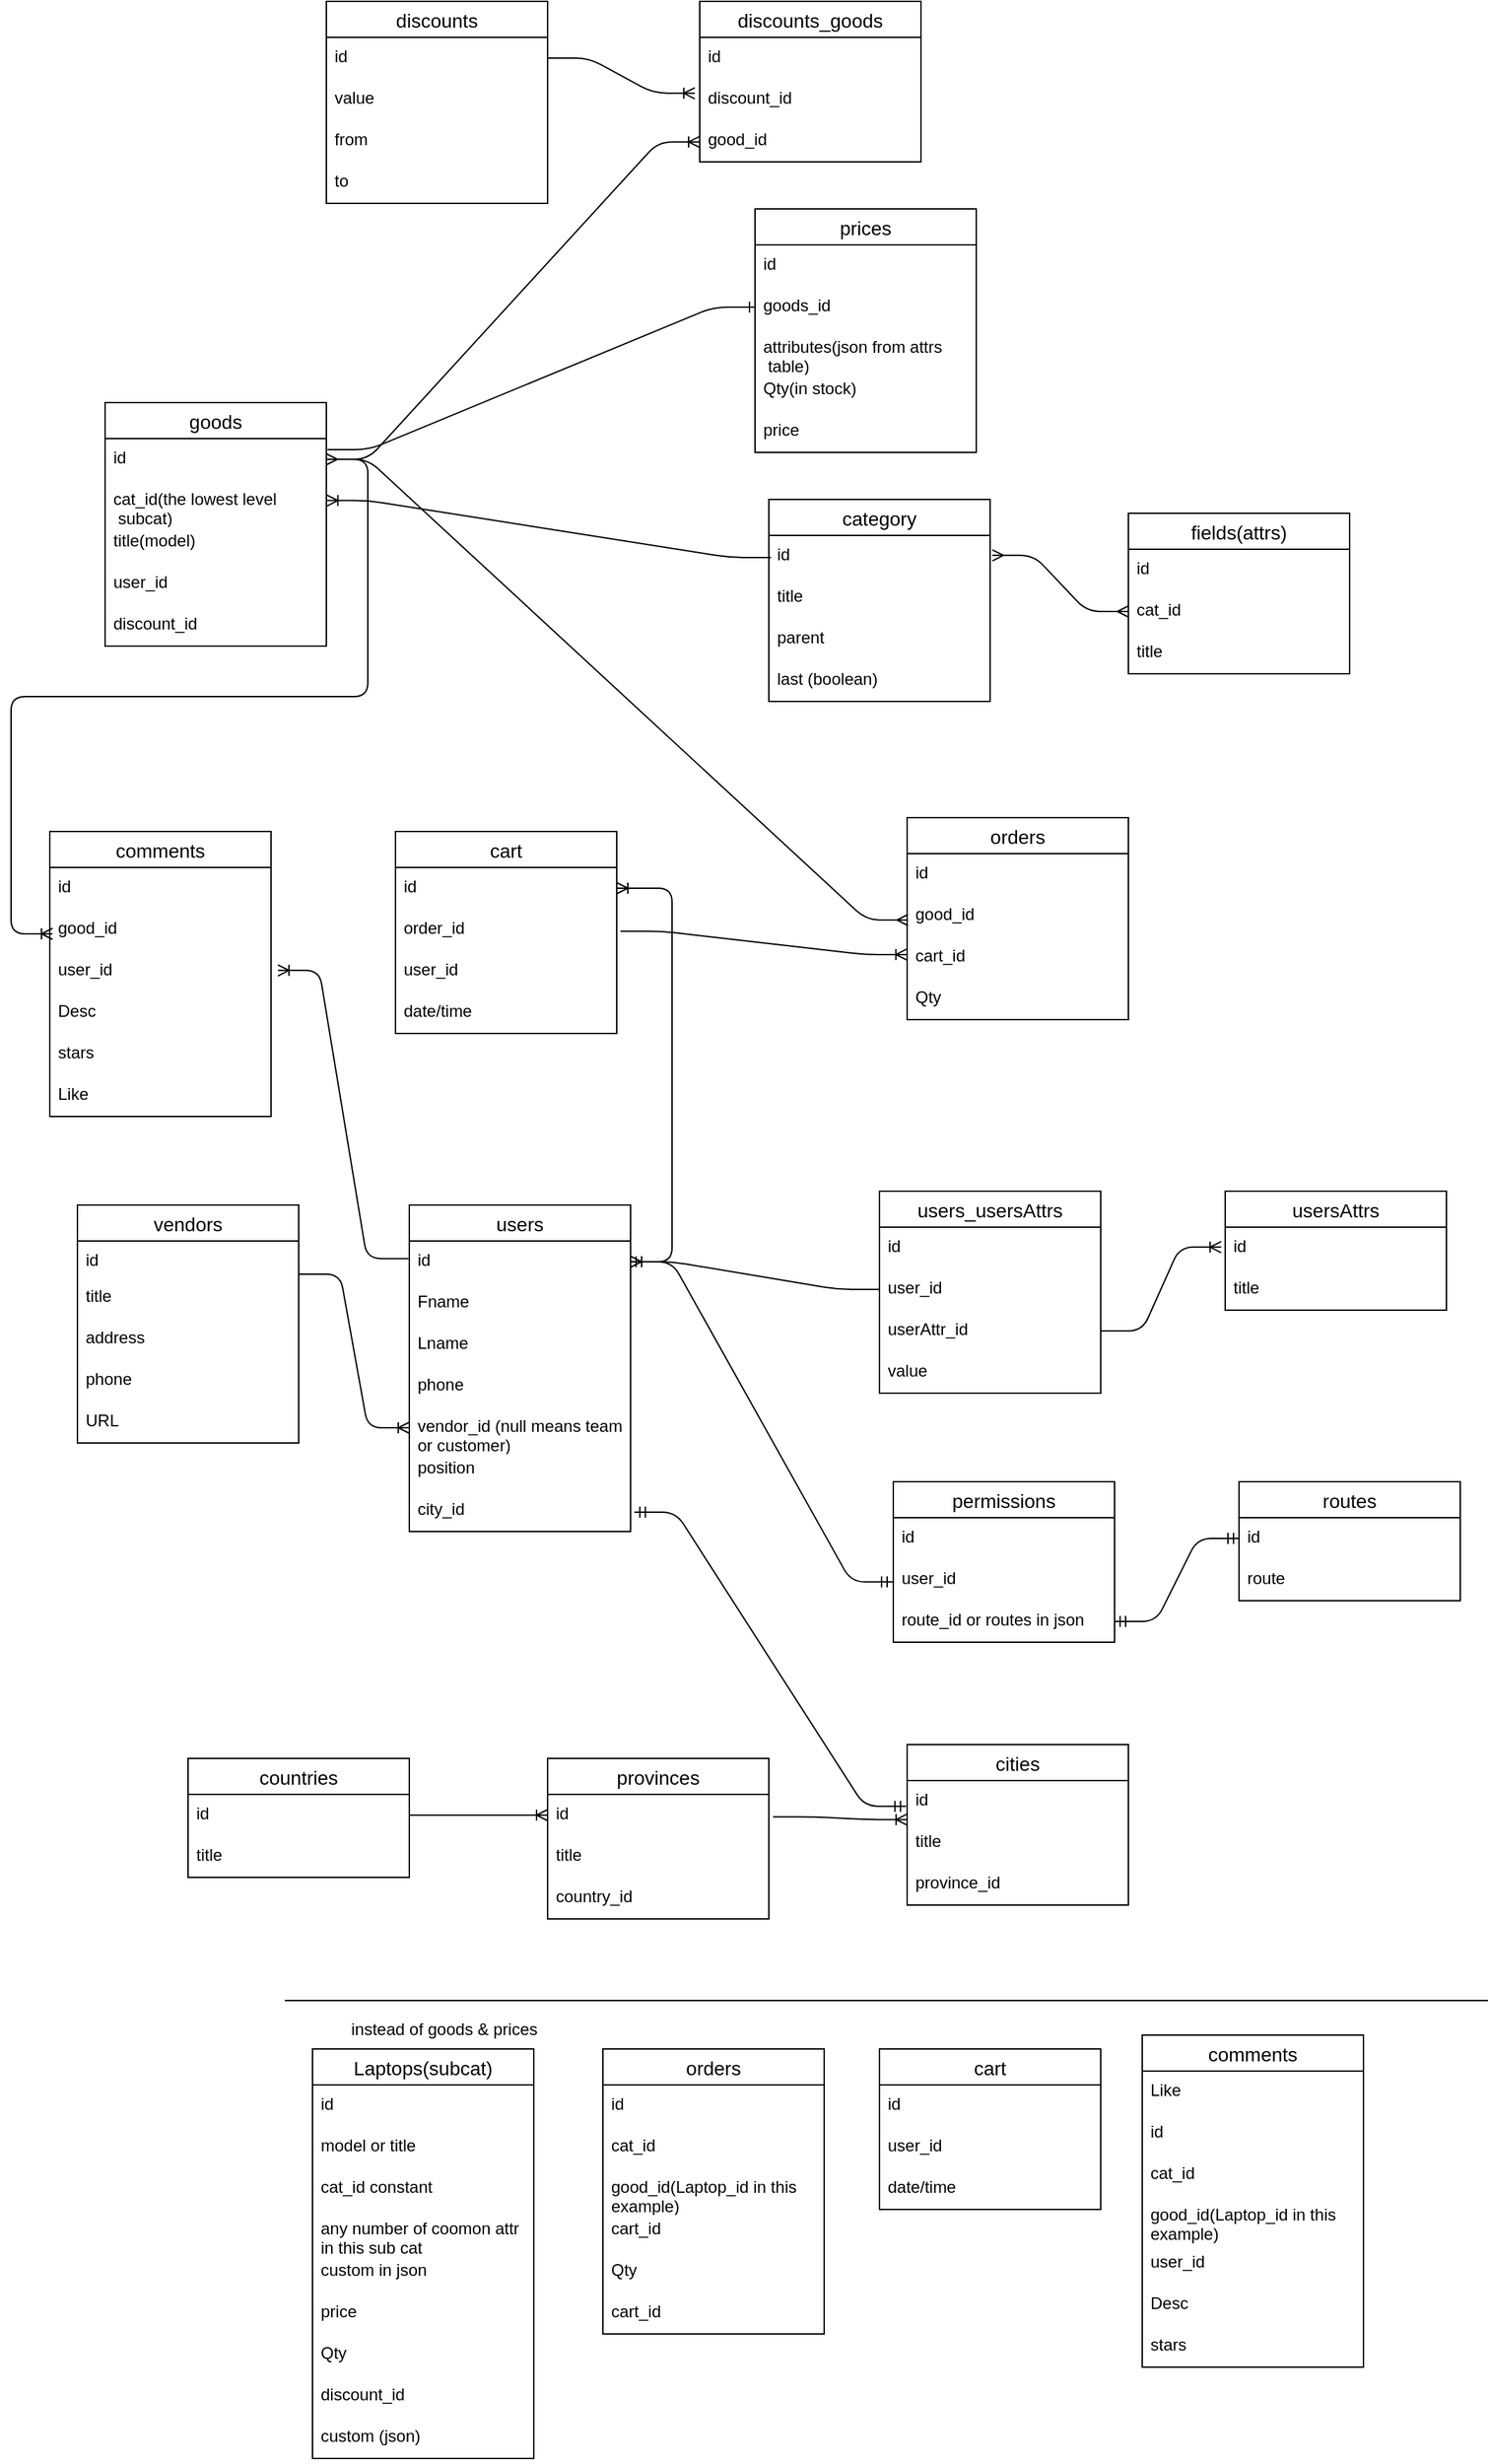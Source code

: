 <mxfile version="14.5.1" type="device"><diagram id="aULNUiI5p0QPnRPRrO_6" name="Page-1"><mxGraphModel dx="2126" dy="1707" grid="1" gridSize="10" guides="0" tooltips="1" connect="0" arrows="0" fold="1" page="1" pageScale="1" pageWidth="850" pageHeight="1100" background="none" math="0" shadow="0"><root><mxCell id="0"/><mxCell id="1" parent="0"/><mxCell id="6eRxoxdgvA5mTbqrEum0-2" value="goods" style="swimlane;fontStyle=0;childLayout=stackLayout;horizontal=1;startSize=26;horizontalStack=0;resizeParent=1;resizeParentMax=0;resizeLast=0;collapsible=1;marginBottom=0;align=center;fontSize=14;" parent="1" vertex="1"><mxGeometry x="-100" y="-20" width="160" height="176" as="geometry"/></mxCell><mxCell id="6eRxoxdgvA5mTbqrEum0-3" value="id" style="text;strokeColor=none;fillColor=none;spacingLeft=4;spacingRight=4;overflow=hidden;rotatable=0;points=[[0,0.5],[1,0.5]];portConstraint=eastwest;fontSize=12;" parent="6eRxoxdgvA5mTbqrEum0-2" vertex="1"><mxGeometry y="26" width="160" height="30" as="geometry"/></mxCell><mxCell id="6eRxoxdgvA5mTbqrEum0-5" value="cat_id(the lowest level&#10; subcat)" style="text;strokeColor=none;fillColor=none;spacingLeft=4;spacingRight=4;overflow=hidden;rotatable=0;points=[[0,0.5],[1,0.5]];portConstraint=eastwest;fontSize=12;" parent="6eRxoxdgvA5mTbqrEum0-2" vertex="1"><mxGeometry y="56" width="160" height="30" as="geometry"/></mxCell><mxCell id="6eRxoxdgvA5mTbqrEum0-6" value="title(model)" style="text;strokeColor=none;fillColor=none;spacingLeft=4;spacingRight=4;overflow=hidden;rotatable=0;points=[[0,0.5],[1,0.5]];portConstraint=eastwest;fontSize=12;" parent="6eRxoxdgvA5mTbqrEum0-2" vertex="1"><mxGeometry y="86" width="160" height="30" as="geometry"/></mxCell><mxCell id="6eRxoxdgvA5mTbqrEum0-7" value="user_id" style="text;strokeColor=none;fillColor=none;spacingLeft=4;spacingRight=4;overflow=hidden;rotatable=0;points=[[0,0.5],[1,0.5]];portConstraint=eastwest;fontSize=12;" parent="6eRxoxdgvA5mTbqrEum0-2" vertex="1"><mxGeometry y="116" width="160" height="30" as="geometry"/></mxCell><mxCell id="6eRxoxdgvA5mTbqrEum0-8" value="discount_id" style="text;strokeColor=none;fillColor=none;spacingLeft=4;spacingRight=4;overflow=hidden;rotatable=0;points=[[0,0.5],[1,0.5]];portConstraint=eastwest;fontSize=12;" parent="6eRxoxdgvA5mTbqrEum0-2" vertex="1"><mxGeometry y="146" width="160" height="30" as="geometry"/></mxCell><mxCell id="6eRxoxdgvA5mTbqrEum0-9" value="category" style="swimlane;fontStyle=0;childLayout=stackLayout;horizontal=1;startSize=26;horizontalStack=0;resizeParent=1;resizeParentMax=0;resizeLast=0;collapsible=1;marginBottom=0;align=center;fontSize=14;" parent="1" vertex="1"><mxGeometry x="380" y="50" width="160" height="146" as="geometry"/></mxCell><mxCell id="6eRxoxdgvA5mTbqrEum0-10" value="id" style="text;strokeColor=none;fillColor=none;spacingLeft=4;spacingRight=4;overflow=hidden;rotatable=0;points=[[0,0.5],[1,0.5]];portConstraint=eastwest;fontSize=12;" parent="6eRxoxdgvA5mTbqrEum0-9" vertex="1"><mxGeometry y="26" width="160" height="30" as="geometry"/></mxCell><mxCell id="6eRxoxdgvA5mTbqrEum0-11" value="title" style="text;strokeColor=none;fillColor=none;spacingLeft=4;spacingRight=4;overflow=hidden;rotatable=0;points=[[0,0.5],[1,0.5]];portConstraint=eastwest;fontSize=12;" parent="6eRxoxdgvA5mTbqrEum0-9" vertex="1"><mxGeometry y="56" width="160" height="30" as="geometry"/></mxCell><mxCell id="6eRxoxdgvA5mTbqrEum0-12" value="parent" style="text;strokeColor=none;fillColor=none;spacingLeft=4;spacingRight=4;overflow=hidden;rotatable=0;points=[[0,0.5],[1,0.5]];portConstraint=eastwest;fontSize=12;" parent="6eRxoxdgvA5mTbqrEum0-9" vertex="1"><mxGeometry y="86" width="160" height="30" as="geometry"/></mxCell><mxCell id="fCmehgKIkieWL0yczVZ--1" value="last (boolean)" style="text;strokeColor=none;fillColor=none;spacingLeft=4;spacingRight=4;overflow=hidden;rotatable=0;points=[[0,0.5],[1,0.5]];portConstraint=eastwest;fontSize=12;" vertex="1" parent="6eRxoxdgvA5mTbqrEum0-9"><mxGeometry y="116" width="160" height="30" as="geometry"/></mxCell><mxCell id="6eRxoxdgvA5mTbqrEum0-13" value="fields(attrs)" style="swimlane;fontStyle=0;childLayout=stackLayout;horizontal=1;startSize=26;horizontalStack=0;resizeParent=1;resizeParentMax=0;resizeLast=0;collapsible=1;marginBottom=0;align=center;fontSize=14;" parent="1" vertex="1"><mxGeometry x="640" y="60" width="160" height="116" as="geometry"/></mxCell><mxCell id="6eRxoxdgvA5mTbqrEum0-14" value="id" style="text;strokeColor=none;fillColor=none;spacingLeft=4;spacingRight=4;overflow=hidden;rotatable=0;points=[[0,0.5],[1,0.5]];portConstraint=eastwest;fontSize=12;" parent="6eRxoxdgvA5mTbqrEum0-13" vertex="1"><mxGeometry y="26" width="160" height="30" as="geometry"/></mxCell><mxCell id="6eRxoxdgvA5mTbqrEum0-15" value="cat_id" style="text;strokeColor=none;fillColor=none;spacingLeft=4;spacingRight=4;overflow=hidden;rotatable=0;points=[[0,0.5],[1,0.5]];portConstraint=eastwest;fontSize=12;" parent="6eRxoxdgvA5mTbqrEum0-13" vertex="1"><mxGeometry y="56" width="160" height="30" as="geometry"/></mxCell><mxCell id="6eRxoxdgvA5mTbqrEum0-16" value="title" style="text;strokeColor=none;fillColor=none;spacingLeft=4;spacingRight=4;overflow=hidden;rotatable=0;points=[[0,0.5],[1,0.5]];portConstraint=eastwest;fontSize=12;" parent="6eRxoxdgvA5mTbqrEum0-13" vertex="1"><mxGeometry y="86" width="160" height="30" as="geometry"/></mxCell><mxCell id="6eRxoxdgvA5mTbqrEum0-17" value="prices" style="swimlane;fontStyle=0;childLayout=stackLayout;horizontal=1;startSize=26;horizontalStack=0;resizeParent=1;resizeParentMax=0;resizeLast=0;collapsible=1;marginBottom=0;align=center;fontSize=14;" parent="1" vertex="1"><mxGeometry x="370" y="-160" width="160" height="176" as="geometry"/></mxCell><mxCell id="6eRxoxdgvA5mTbqrEum0-18" value="id" style="text;strokeColor=none;fillColor=none;spacingLeft=4;spacingRight=4;overflow=hidden;rotatable=0;points=[[0,0.5],[1,0.5]];portConstraint=eastwest;fontSize=12;" parent="6eRxoxdgvA5mTbqrEum0-17" vertex="1"><mxGeometry y="26" width="160" height="30" as="geometry"/></mxCell><mxCell id="6eRxoxdgvA5mTbqrEum0-19" value="goods_id" style="text;strokeColor=none;fillColor=none;spacingLeft=4;spacingRight=4;overflow=hidden;rotatable=0;points=[[0,0.5],[1,0.5]];portConstraint=eastwest;fontSize=12;" parent="6eRxoxdgvA5mTbqrEum0-17" vertex="1"><mxGeometry y="56" width="160" height="30" as="geometry"/></mxCell><mxCell id="fCmehgKIkieWL0yczVZ--49" value="attributes(json from attrs&#10; table)" style="text;strokeColor=none;fillColor=none;spacingLeft=4;spacingRight=4;overflow=hidden;rotatable=0;points=[[0,0.5],[1,0.5]];portConstraint=eastwest;fontSize=12;" vertex="1" parent="6eRxoxdgvA5mTbqrEum0-17"><mxGeometry y="86" width="160" height="30" as="geometry"/></mxCell><mxCell id="6eRxoxdgvA5mTbqrEum0-22" value="Qty(in stock)" style="text;strokeColor=none;fillColor=none;spacingLeft=4;spacingRight=4;overflow=hidden;rotatable=0;points=[[0,0.5],[1,0.5]];portConstraint=eastwest;fontSize=12;" parent="6eRxoxdgvA5mTbqrEum0-17" vertex="1"><mxGeometry y="116" width="160" height="30" as="geometry"/></mxCell><mxCell id="6eRxoxdgvA5mTbqrEum0-21" value="price" style="text;strokeColor=none;fillColor=none;spacingLeft=4;spacingRight=4;overflow=hidden;rotatable=0;points=[[0,0.5],[1,0.5]];portConstraint=eastwest;fontSize=12;" parent="6eRxoxdgvA5mTbqrEum0-17" vertex="1"><mxGeometry y="146" width="160" height="30" as="geometry"/></mxCell><mxCell id="6eRxoxdgvA5mTbqrEum0-23" value="vendors" style="swimlane;fontStyle=0;childLayout=stackLayout;horizontal=1;startSize=26;horizontalStack=0;resizeParent=1;resizeParentMax=0;resizeLast=0;collapsible=1;marginBottom=0;align=center;fontSize=14;" parent="1" vertex="1"><mxGeometry x="-120" y="560" width="160" height="172" as="geometry"/></mxCell><mxCell id="6eRxoxdgvA5mTbqrEum0-24" value="id" style="text;strokeColor=none;fillColor=none;spacingLeft=4;spacingRight=4;overflow=hidden;rotatable=0;points=[[0,0.5],[1,0.5]];portConstraint=eastwest;fontSize=12;" parent="6eRxoxdgvA5mTbqrEum0-23" vertex="1"><mxGeometry y="26" width="160" height="26" as="geometry"/></mxCell><mxCell id="6eRxoxdgvA5mTbqrEum0-25" value="title" style="text;strokeColor=none;fillColor=none;spacingLeft=4;spacingRight=4;overflow=hidden;rotatable=0;points=[[0,0.5],[1,0.5]];portConstraint=eastwest;fontSize=12;" parent="6eRxoxdgvA5mTbqrEum0-23" vertex="1"><mxGeometry y="52" width="160" height="30" as="geometry"/></mxCell><mxCell id="6eRxoxdgvA5mTbqrEum0-26" value="address" style="text;strokeColor=none;fillColor=none;spacingLeft=4;spacingRight=4;overflow=hidden;rotatable=0;points=[[0,0.5],[1,0.5]];portConstraint=eastwest;fontSize=12;" parent="6eRxoxdgvA5mTbqrEum0-23" vertex="1"><mxGeometry y="82" width="160" height="30" as="geometry"/></mxCell><mxCell id="6eRxoxdgvA5mTbqrEum0-27" value="phone" style="text;strokeColor=none;fillColor=none;spacingLeft=4;spacingRight=4;overflow=hidden;rotatable=0;points=[[0,0.5],[1,0.5]];portConstraint=eastwest;fontSize=12;" parent="6eRxoxdgvA5mTbqrEum0-23" vertex="1"><mxGeometry y="112" width="160" height="30" as="geometry"/></mxCell><mxCell id="6eRxoxdgvA5mTbqrEum0-28" value="URL" style="text;strokeColor=none;fillColor=none;spacingLeft=4;spacingRight=4;overflow=hidden;rotatable=0;points=[[0,0.5],[1,0.5]];portConstraint=eastwest;fontSize=12;" parent="6eRxoxdgvA5mTbqrEum0-23" vertex="1"><mxGeometry y="142" width="160" height="30" as="geometry"/></mxCell><mxCell id="6eRxoxdgvA5mTbqrEum0-29" value="users" style="swimlane;fontStyle=0;childLayout=stackLayout;horizontal=1;startSize=26;horizontalStack=0;resizeParent=1;resizeParentMax=0;resizeLast=0;collapsible=1;marginBottom=0;align=center;fontSize=14;" parent="1" vertex="1"><mxGeometry x="120" y="560" width="160" height="236" as="geometry"/></mxCell><mxCell id="6eRxoxdgvA5mTbqrEum0-30" value="id" style="text;strokeColor=none;fillColor=none;spacingLeft=4;spacingRight=4;overflow=hidden;rotatable=0;points=[[0,0.5],[1,0.5]];portConstraint=eastwest;fontSize=12;" parent="6eRxoxdgvA5mTbqrEum0-29" vertex="1"><mxGeometry y="26" width="160" height="30" as="geometry"/></mxCell><mxCell id="6eRxoxdgvA5mTbqrEum0-31" value="Fname" style="text;strokeColor=none;fillColor=none;spacingLeft=4;spacingRight=4;overflow=hidden;rotatable=0;points=[[0,0.5],[1,0.5]];portConstraint=eastwest;fontSize=12;" parent="6eRxoxdgvA5mTbqrEum0-29" vertex="1"><mxGeometry y="56" width="160" height="30" as="geometry"/></mxCell><mxCell id="6eRxoxdgvA5mTbqrEum0-32" value="Lname" style="text;strokeColor=none;fillColor=none;spacingLeft=4;spacingRight=4;overflow=hidden;rotatable=0;points=[[0,0.5],[1,0.5]];portConstraint=eastwest;fontSize=12;" parent="6eRxoxdgvA5mTbqrEum0-29" vertex="1"><mxGeometry y="86" width="160" height="30" as="geometry"/></mxCell><mxCell id="6eRxoxdgvA5mTbqrEum0-33" value="phone" style="text;strokeColor=none;fillColor=none;spacingLeft=4;spacingRight=4;overflow=hidden;rotatable=0;points=[[0,0.5],[1,0.5]];portConstraint=eastwest;fontSize=12;" parent="6eRxoxdgvA5mTbqrEum0-29" vertex="1"><mxGeometry y="116" width="160" height="30" as="geometry"/></mxCell><mxCell id="6eRxoxdgvA5mTbqrEum0-34" value="vendor_id (null means team&#10;or customer)" style="text;strokeColor=none;fillColor=none;spacingLeft=4;spacingRight=4;overflow=hidden;rotatable=0;points=[[0,0.5],[1,0.5]];portConstraint=eastwest;fontSize=12;" parent="6eRxoxdgvA5mTbqrEum0-29" vertex="1"><mxGeometry y="146" width="160" height="30" as="geometry"/></mxCell><mxCell id="6eRxoxdgvA5mTbqrEum0-35" value="position" style="text;strokeColor=none;fillColor=none;spacingLeft=4;spacingRight=4;overflow=hidden;rotatable=0;points=[[0,0.5],[1,0.5]];portConstraint=eastwest;fontSize=12;" parent="6eRxoxdgvA5mTbqrEum0-29" vertex="1"><mxGeometry y="176" width="160" height="30" as="geometry"/></mxCell><mxCell id="fCmehgKIkieWL0yczVZ--17" value="city_id" style="text;strokeColor=none;fillColor=none;spacingLeft=4;spacingRight=4;overflow=hidden;rotatable=0;points=[[0,0.5],[1,0.5]];portConstraint=eastwest;fontSize=12;" vertex="1" parent="6eRxoxdgvA5mTbqrEum0-29"><mxGeometry y="206" width="160" height="30" as="geometry"/></mxCell><mxCell id="6eRxoxdgvA5mTbqrEum0-36" value="routes" style="swimlane;fontStyle=0;childLayout=stackLayout;horizontal=1;startSize=26;horizontalStack=0;resizeParent=1;resizeParentMax=0;resizeLast=0;collapsible=1;marginBottom=0;align=center;fontSize=14;" parent="1" vertex="1"><mxGeometry x="720" y="760" width="160" height="86" as="geometry"/></mxCell><mxCell id="6eRxoxdgvA5mTbqrEum0-37" value="id" style="text;strokeColor=none;fillColor=none;spacingLeft=4;spacingRight=4;overflow=hidden;rotatable=0;points=[[0,0.5],[1,0.5]];portConstraint=eastwest;fontSize=12;" parent="6eRxoxdgvA5mTbqrEum0-36" vertex="1"><mxGeometry y="26" width="160" height="30" as="geometry"/></mxCell><mxCell id="6eRxoxdgvA5mTbqrEum0-38" value="route" style="text;strokeColor=none;fillColor=none;spacingLeft=4;spacingRight=4;overflow=hidden;rotatable=0;points=[[0,0.5],[1,0.5]];portConstraint=eastwest;fontSize=12;" parent="6eRxoxdgvA5mTbqrEum0-36" vertex="1"><mxGeometry y="56" width="160" height="30" as="geometry"/></mxCell><mxCell id="6eRxoxdgvA5mTbqrEum0-40" value="permissions" style="swimlane;fontStyle=0;childLayout=stackLayout;horizontal=1;startSize=26;horizontalStack=0;resizeParent=1;resizeParentMax=0;resizeLast=0;collapsible=1;marginBottom=0;align=center;fontSize=14;" parent="1" vertex="1"><mxGeometry x="470" y="760" width="160" height="116" as="geometry"/></mxCell><mxCell id="6eRxoxdgvA5mTbqrEum0-41" value="id" style="text;strokeColor=none;fillColor=none;spacingLeft=4;spacingRight=4;overflow=hidden;rotatable=0;points=[[0,0.5],[1,0.5]];portConstraint=eastwest;fontSize=12;" parent="6eRxoxdgvA5mTbqrEum0-40" vertex="1"><mxGeometry y="26" width="160" height="30" as="geometry"/></mxCell><mxCell id="6eRxoxdgvA5mTbqrEum0-42" value="user_id" style="text;strokeColor=none;fillColor=none;spacingLeft=4;spacingRight=4;overflow=hidden;rotatable=0;points=[[0,0.5],[1,0.5]];portConstraint=eastwest;fontSize=12;" parent="6eRxoxdgvA5mTbqrEum0-40" vertex="1"><mxGeometry y="56" width="160" height="30" as="geometry"/></mxCell><mxCell id="6eRxoxdgvA5mTbqrEum0-43" value="route_id or routes in json" style="text;strokeColor=none;fillColor=none;spacingLeft=4;spacingRight=4;overflow=hidden;rotatable=0;points=[[0,0.5],[1,0.5]];portConstraint=eastwest;fontSize=12;" parent="6eRxoxdgvA5mTbqrEum0-40" vertex="1"><mxGeometry y="86" width="160" height="30" as="geometry"/></mxCell><mxCell id="6eRxoxdgvA5mTbqrEum0-44" value="cart" style="swimlane;fontStyle=0;childLayout=stackLayout;horizontal=1;startSize=26;horizontalStack=0;resizeParent=1;resizeParentMax=0;resizeLast=0;collapsible=1;marginBottom=0;align=center;fontSize=14;" parent="1" vertex="1"><mxGeometry x="110" y="290" width="160" height="146" as="geometry"/></mxCell><mxCell id="6eRxoxdgvA5mTbqrEum0-45" value="id" style="text;strokeColor=none;fillColor=none;spacingLeft=4;spacingRight=4;overflow=hidden;rotatable=0;points=[[0,0.5],[1,0.5]];portConstraint=eastwest;fontSize=12;" parent="6eRxoxdgvA5mTbqrEum0-44" vertex="1"><mxGeometry y="26" width="160" height="30" as="geometry"/></mxCell><mxCell id="6eRxoxdgvA5mTbqrEum0-46" value="order_id" style="text;strokeColor=none;fillColor=none;spacingLeft=4;spacingRight=4;overflow=hidden;rotatable=0;points=[[0,0.5],[1,0.5]];portConstraint=eastwest;fontSize=12;" parent="6eRxoxdgvA5mTbqrEum0-44" vertex="1"><mxGeometry y="56" width="160" height="30" as="geometry"/></mxCell><mxCell id="6eRxoxdgvA5mTbqrEum0-47" value="user_id" style="text;strokeColor=none;fillColor=none;spacingLeft=4;spacingRight=4;overflow=hidden;rotatable=0;points=[[0,0.5],[1,0.5]];portConstraint=eastwest;fontSize=12;" parent="6eRxoxdgvA5mTbqrEum0-44" vertex="1"><mxGeometry y="86" width="160" height="30" as="geometry"/></mxCell><mxCell id="6eRxoxdgvA5mTbqrEum0-50" value="date/time" style="text;strokeColor=none;fillColor=none;spacingLeft=4;spacingRight=4;overflow=hidden;rotatable=0;points=[[0,0.5],[1,0.5]];portConstraint=eastwest;fontSize=12;" parent="6eRxoxdgvA5mTbqrEum0-44" vertex="1"><mxGeometry y="116" width="160" height="30" as="geometry"/></mxCell><mxCell id="6eRxoxdgvA5mTbqrEum0-56" value="comments" style="swimlane;fontStyle=0;childLayout=stackLayout;horizontal=1;startSize=26;horizontalStack=0;resizeParent=1;resizeParentMax=0;resizeLast=0;collapsible=1;marginBottom=0;align=center;fontSize=14;" parent="1" vertex="1"><mxGeometry x="-140" y="290" width="160" height="206" as="geometry"/></mxCell><mxCell id="6eRxoxdgvA5mTbqrEum0-57" value="id" style="text;strokeColor=none;fillColor=none;spacingLeft=4;spacingRight=4;overflow=hidden;rotatable=0;points=[[0,0.5],[1,0.5]];portConstraint=eastwest;fontSize=12;" parent="6eRxoxdgvA5mTbqrEum0-56" vertex="1"><mxGeometry y="26" width="160" height="30" as="geometry"/></mxCell><mxCell id="6eRxoxdgvA5mTbqrEum0-58" value="good_id" style="text;strokeColor=none;fillColor=none;spacingLeft=4;spacingRight=4;overflow=hidden;rotatable=0;points=[[0,0.5],[1,0.5]];portConstraint=eastwest;fontSize=12;" parent="6eRxoxdgvA5mTbqrEum0-56" vertex="1"><mxGeometry y="56" width="160" height="30" as="geometry"/></mxCell><mxCell id="6eRxoxdgvA5mTbqrEum0-59" value="user_id" style="text;strokeColor=none;fillColor=none;spacingLeft=4;spacingRight=4;overflow=hidden;rotatable=0;points=[[0,0.5],[1,0.5]];portConstraint=eastwest;fontSize=12;" parent="6eRxoxdgvA5mTbqrEum0-56" vertex="1"><mxGeometry y="86" width="160" height="30" as="geometry"/></mxCell><mxCell id="6eRxoxdgvA5mTbqrEum0-60" value="Desc" style="text;strokeColor=none;fillColor=none;spacingLeft=4;spacingRight=4;overflow=hidden;rotatable=0;points=[[0,0.5],[1,0.5]];portConstraint=eastwest;fontSize=12;" parent="6eRxoxdgvA5mTbqrEum0-56" vertex="1"><mxGeometry y="116" width="160" height="30" as="geometry"/></mxCell><mxCell id="6eRxoxdgvA5mTbqrEum0-61" value="stars" style="text;strokeColor=none;fillColor=none;spacingLeft=4;spacingRight=4;overflow=hidden;rotatable=0;points=[[0,0.5],[1,0.5]];portConstraint=eastwest;fontSize=12;" parent="6eRxoxdgvA5mTbqrEum0-56" vertex="1"><mxGeometry y="146" width="160" height="30" as="geometry"/></mxCell><mxCell id="6eRxoxdgvA5mTbqrEum0-62" value="Like" style="text;strokeColor=none;fillColor=none;spacingLeft=4;spacingRight=4;overflow=hidden;rotatable=0;points=[[0,0.5],[1,0.5]];portConstraint=eastwest;fontSize=12;" parent="6eRxoxdgvA5mTbqrEum0-56" vertex="1"><mxGeometry y="176" width="160" height="30" as="geometry"/></mxCell><mxCell id="6eRxoxdgvA5mTbqrEum0-63" value="discounts" style="swimlane;fontStyle=0;childLayout=stackLayout;horizontal=1;startSize=26;horizontalStack=0;resizeParent=1;resizeParentMax=0;resizeLast=0;collapsible=1;marginBottom=0;align=center;fontSize=14;" parent="1" vertex="1"><mxGeometry x="60" y="-310" width="160" height="146" as="geometry"/></mxCell><mxCell id="6eRxoxdgvA5mTbqrEum0-64" value="id" style="text;strokeColor=none;fillColor=none;spacingLeft=4;spacingRight=4;overflow=hidden;rotatable=0;points=[[0,0.5],[1,0.5]];portConstraint=eastwest;fontSize=12;" parent="6eRxoxdgvA5mTbqrEum0-63" vertex="1"><mxGeometry y="26" width="160" height="30" as="geometry"/></mxCell><mxCell id="6eRxoxdgvA5mTbqrEum0-65" value="value" style="text;strokeColor=none;fillColor=none;spacingLeft=4;spacingRight=4;overflow=hidden;rotatable=0;points=[[0,0.5],[1,0.5]];portConstraint=eastwest;fontSize=12;" parent="6eRxoxdgvA5mTbqrEum0-63" vertex="1"><mxGeometry y="56" width="160" height="30" as="geometry"/></mxCell><mxCell id="6eRxoxdgvA5mTbqrEum0-66" value="from" style="text;strokeColor=none;fillColor=none;spacingLeft=4;spacingRight=4;overflow=hidden;rotatable=0;points=[[0,0.5],[1,0.5]];portConstraint=eastwest;fontSize=12;" parent="6eRxoxdgvA5mTbqrEum0-63" vertex="1"><mxGeometry y="86" width="160" height="30" as="geometry"/></mxCell><mxCell id="6eRxoxdgvA5mTbqrEum0-67" value="to" style="text;strokeColor=none;fillColor=none;spacingLeft=4;spacingRight=4;overflow=hidden;rotatable=0;points=[[0,0.5],[1,0.5]];portConstraint=eastwest;fontSize=12;" parent="6eRxoxdgvA5mTbqrEum0-63" vertex="1"><mxGeometry y="116" width="160" height="30" as="geometry"/></mxCell><mxCell id="6eRxoxdgvA5mTbqrEum0-75" value="" style="line;strokeWidth=1;rotatable=0;dashed=0;labelPosition=right;align=left;verticalAlign=middle;spacingTop=0;spacingLeft=6;points=[];portConstraint=eastwest;" parent="1" vertex="1"><mxGeometry x="30" y="1130" width="870" height="10" as="geometry"/></mxCell><mxCell id="6eRxoxdgvA5mTbqrEum0-76" value="cart" style="swimlane;fontStyle=0;childLayout=stackLayout;horizontal=1;startSize=26;horizontalStack=0;resizeParent=1;resizeParentMax=0;resizeLast=0;collapsible=1;marginBottom=0;align=center;fontSize=14;" parent="1" vertex="1"><mxGeometry x="460" y="1170" width="160" height="116" as="geometry"/></mxCell><mxCell id="6eRxoxdgvA5mTbqrEum0-77" value="id" style="text;strokeColor=none;fillColor=none;spacingLeft=4;spacingRight=4;overflow=hidden;rotatable=0;points=[[0,0.5],[1,0.5]];portConstraint=eastwest;fontSize=12;" parent="6eRxoxdgvA5mTbqrEum0-76" vertex="1"><mxGeometry y="26" width="160" height="30" as="geometry"/></mxCell><mxCell id="6eRxoxdgvA5mTbqrEum0-96" value="user_id" style="text;strokeColor=none;fillColor=none;spacingLeft=4;spacingRight=4;overflow=hidden;rotatable=0;points=[[0,0.5],[1,0.5]];portConstraint=eastwest;fontSize=12;" parent="6eRxoxdgvA5mTbqrEum0-76" vertex="1"><mxGeometry y="56" width="160" height="30" as="geometry"/></mxCell><mxCell id="fCmehgKIkieWL0yczVZ--31" value="date/time" style="text;strokeColor=none;fillColor=none;spacingLeft=4;spacingRight=4;overflow=hidden;rotatable=0;points=[[0,0.5],[1,0.5]];portConstraint=eastwest;fontSize=12;" vertex="1" parent="6eRxoxdgvA5mTbqrEum0-76"><mxGeometry y="86" width="160" height="30" as="geometry"/></mxCell><mxCell id="6eRxoxdgvA5mTbqrEum0-84" value="Laptops(subcat)" style="swimlane;fontStyle=0;childLayout=stackLayout;horizontal=1;startSize=26;horizontalStack=0;resizeParent=1;resizeParentMax=0;resizeLast=0;collapsible=1;marginBottom=0;align=center;fontSize=14;" parent="1" vertex="1"><mxGeometry x="50" y="1170" width="160" height="296" as="geometry"/></mxCell><mxCell id="6eRxoxdgvA5mTbqrEum0-85" value="id" style="text;strokeColor=none;fillColor=none;spacingLeft=4;spacingRight=4;overflow=hidden;rotatable=0;points=[[0,0.5],[1,0.5]];portConstraint=eastwest;fontSize=12;" parent="6eRxoxdgvA5mTbqrEum0-84" vertex="1"><mxGeometry y="26" width="160" height="30" as="geometry"/></mxCell><mxCell id="6eRxoxdgvA5mTbqrEum0-87" value="model or title" style="text;strokeColor=none;fillColor=none;spacingLeft=4;spacingRight=4;overflow=hidden;rotatable=0;points=[[0,0.5],[1,0.5]];portConstraint=eastwest;fontSize=12;" parent="6eRxoxdgvA5mTbqrEum0-84" vertex="1"><mxGeometry y="56" width="160" height="30" as="geometry"/></mxCell><mxCell id="6eRxoxdgvA5mTbqrEum0-86" value="cat_id constant" style="text;strokeColor=none;fillColor=none;spacingLeft=4;spacingRight=4;overflow=hidden;rotatable=0;points=[[0,0.5],[1,0.5]];portConstraint=eastwest;fontSize=12;" parent="6eRxoxdgvA5mTbqrEum0-84" vertex="1"><mxGeometry y="86" width="160" height="30" as="geometry"/></mxCell><mxCell id="6eRxoxdgvA5mTbqrEum0-90" value="any number of coomon attr &#10;in this sub cat" style="text;strokeColor=none;fillColor=none;spacingLeft=4;spacingRight=4;overflow=hidden;rotatable=0;points=[[0,0.5],[1,0.5]];portConstraint=eastwest;fontSize=12;" parent="6eRxoxdgvA5mTbqrEum0-84" vertex="1"><mxGeometry y="116" width="160" height="30" as="geometry"/></mxCell><mxCell id="6eRxoxdgvA5mTbqrEum0-91" value="custom in json" style="text;strokeColor=none;fillColor=none;spacingLeft=4;spacingRight=4;overflow=hidden;rotatable=0;points=[[0,0.5],[1,0.5]];portConstraint=eastwest;fontSize=12;" parent="6eRxoxdgvA5mTbqrEum0-84" vertex="1"><mxGeometry y="146" width="160" height="30" as="geometry"/></mxCell><mxCell id="6eRxoxdgvA5mTbqrEum0-92" value="price" style="text;strokeColor=none;fillColor=none;spacingLeft=4;spacingRight=4;overflow=hidden;rotatable=0;points=[[0,0.5],[1,0.5]];portConstraint=eastwest;fontSize=12;" parent="6eRxoxdgvA5mTbqrEum0-84" vertex="1"><mxGeometry y="176" width="160" height="30" as="geometry"/></mxCell><mxCell id="6eRxoxdgvA5mTbqrEum0-93" value="Qty" style="text;strokeColor=none;fillColor=none;spacingLeft=4;spacingRight=4;overflow=hidden;rotatable=0;points=[[0,0.5],[1,0.5]];portConstraint=eastwest;fontSize=12;" parent="6eRxoxdgvA5mTbqrEum0-84" vertex="1"><mxGeometry y="206" width="160" height="30" as="geometry"/></mxCell><mxCell id="6eRxoxdgvA5mTbqrEum0-88" value="discount_id" style="text;strokeColor=none;fillColor=none;spacingLeft=4;spacingRight=4;overflow=hidden;rotatable=0;points=[[0,0.5],[1,0.5]];portConstraint=eastwest;fontSize=12;" parent="6eRxoxdgvA5mTbqrEum0-84" vertex="1"><mxGeometry y="236" width="160" height="30" as="geometry"/></mxCell><mxCell id="6eRxoxdgvA5mTbqrEum0-89" value="custom (json)" style="text;strokeColor=none;fillColor=none;spacingLeft=4;spacingRight=4;overflow=hidden;rotatable=0;points=[[0,0.5],[1,0.5]];portConstraint=eastwest;fontSize=12;" parent="6eRxoxdgvA5mTbqrEum0-84" vertex="1"><mxGeometry y="266" width="160" height="30" as="geometry"/></mxCell><mxCell id="6eRxoxdgvA5mTbqrEum0-98" value="" style="shape=table;startSize=0;container=1;collapsible=1;childLayout=tableLayout;fixedRows=1;rowLines=0;fontStyle=0;align=center;resizeLast=1;strokeColor=none;fillColor=none;" parent="1" vertex="1"><mxGeometry x="40" y="1140" width="180" height="30" as="geometry"/></mxCell><mxCell id="6eRxoxdgvA5mTbqrEum0-99" value="" style="shape=partialRectangle;collapsible=0;dropTarget=0;pointerEvents=0;fillColor=none;top=0;left=0;bottom=0;right=0;points=[[0,0.5],[1,0.5]];portConstraint=eastwest;" parent="6eRxoxdgvA5mTbqrEum0-98" vertex="1"><mxGeometry width="180" height="30" as="geometry"/></mxCell><mxCell id="6eRxoxdgvA5mTbqrEum0-100" value="" style="shape=partialRectangle;connectable=0;fillColor=none;top=0;left=0;bottom=0;right=0;editable=1;overflow=hidden;" parent="6eRxoxdgvA5mTbqrEum0-99" vertex="1"><mxGeometry width="30" height="30" as="geometry"/></mxCell><mxCell id="6eRxoxdgvA5mTbqrEum0-101" value="instead of goods &amp; prices" style="shape=partialRectangle;connectable=0;fillColor=none;top=0;left=0;bottom=0;right=0;align=left;spacingLeft=6;overflow=hidden;" parent="6eRxoxdgvA5mTbqrEum0-99" vertex="1"><mxGeometry x="30" width="150" height="30" as="geometry"/></mxCell><mxCell id="6eRxoxdgvA5mTbqrEum0-102" value="comments" style="swimlane;fontStyle=0;childLayout=stackLayout;horizontal=1;startSize=26;horizontalStack=0;resizeParent=1;resizeParentMax=0;resizeLast=0;collapsible=1;marginBottom=0;align=center;fontSize=14;" parent="1" vertex="1"><mxGeometry x="650" y="1160" width="160" height="240" as="geometry"/></mxCell><mxCell id="6eRxoxdgvA5mTbqrEum0-108" value="Like" style="text;strokeColor=none;fillColor=none;spacingLeft=4;spacingRight=4;overflow=hidden;rotatable=0;points=[[0,0.5],[1,0.5]];portConstraint=eastwest;fontSize=12;" parent="6eRxoxdgvA5mTbqrEum0-102" vertex="1"><mxGeometry y="26" width="160" height="30" as="geometry"/></mxCell><mxCell id="6eRxoxdgvA5mTbqrEum0-103" value="id" style="text;strokeColor=none;fillColor=none;spacingLeft=4;spacingRight=4;overflow=hidden;rotatable=0;points=[[0,0.5],[1,0.5]];portConstraint=eastwest;fontSize=12;" parent="6eRxoxdgvA5mTbqrEum0-102" vertex="1"><mxGeometry y="56" width="160" height="30" as="geometry"/></mxCell><mxCell id="6eRxoxdgvA5mTbqrEum0-104" value="cat_id" style="text;strokeColor=none;fillColor=none;spacingLeft=4;spacingRight=4;overflow=hidden;rotatable=0;points=[[0,0.5],[1,0.5]];portConstraint=eastwest;fontSize=12;" parent="6eRxoxdgvA5mTbqrEum0-102" vertex="1"><mxGeometry y="86" width="160" height="30" as="geometry"/></mxCell><mxCell id="6eRxoxdgvA5mTbqrEum0-109" value="good_id(Laptop_id in this&#10;example)&#10;&#10;" style="text;strokeColor=none;fillColor=none;spacingLeft=4;spacingRight=4;overflow=hidden;rotatable=0;points=[[0,0.5],[1,0.5]];portConstraint=eastwest;fontSize=12;" parent="6eRxoxdgvA5mTbqrEum0-102" vertex="1"><mxGeometry y="116" width="160" height="34" as="geometry"/></mxCell><mxCell id="6eRxoxdgvA5mTbqrEum0-105" value="user_id" style="text;strokeColor=none;fillColor=none;spacingLeft=4;spacingRight=4;overflow=hidden;rotatable=0;points=[[0,0.5],[1,0.5]];portConstraint=eastwest;fontSize=12;" parent="6eRxoxdgvA5mTbqrEum0-102" vertex="1"><mxGeometry y="150" width="160" height="30" as="geometry"/></mxCell><mxCell id="6eRxoxdgvA5mTbqrEum0-106" value="Desc" style="text;strokeColor=none;fillColor=none;spacingLeft=4;spacingRight=4;overflow=hidden;rotatable=0;points=[[0,0.5],[1,0.5]];portConstraint=eastwest;fontSize=12;" parent="6eRxoxdgvA5mTbqrEum0-102" vertex="1"><mxGeometry y="180" width="160" height="30" as="geometry"/></mxCell><mxCell id="6eRxoxdgvA5mTbqrEum0-107" value="stars" style="text;strokeColor=none;fillColor=none;spacingLeft=4;spacingRight=4;overflow=hidden;rotatable=0;points=[[0,0.5],[1,0.5]];portConstraint=eastwest;fontSize=12;" parent="6eRxoxdgvA5mTbqrEum0-102" vertex="1"><mxGeometry y="210" width="160" height="30" as="geometry"/></mxCell><mxCell id="fCmehgKIkieWL0yczVZ--5" value="provinces" style="swimlane;fontStyle=0;childLayout=stackLayout;horizontal=1;startSize=26;horizontalStack=0;resizeParent=1;resizeParentMax=0;resizeLast=0;collapsible=1;marginBottom=0;align=center;fontSize=14;" vertex="1" parent="1"><mxGeometry x="220" y="960" width="160" height="116" as="geometry"/></mxCell><mxCell id="fCmehgKIkieWL0yczVZ--6" value="id" style="text;strokeColor=none;fillColor=none;spacingLeft=4;spacingRight=4;overflow=hidden;rotatable=0;points=[[0,0.5],[1,0.5]];portConstraint=eastwest;fontSize=12;" vertex="1" parent="fCmehgKIkieWL0yczVZ--5"><mxGeometry y="26" width="160" height="30" as="geometry"/></mxCell><mxCell id="fCmehgKIkieWL0yczVZ--7" value="title" style="text;strokeColor=none;fillColor=none;spacingLeft=4;spacingRight=4;overflow=hidden;rotatable=0;points=[[0,0.5],[1,0.5]];portConstraint=eastwest;fontSize=12;" vertex="1" parent="fCmehgKIkieWL0yczVZ--5"><mxGeometry y="56" width="160" height="30" as="geometry"/></mxCell><mxCell id="fCmehgKIkieWL0yczVZ--8" value="country_id" style="text;strokeColor=none;fillColor=none;spacingLeft=4;spacingRight=4;overflow=hidden;rotatable=0;points=[[0,0.5],[1,0.5]];portConstraint=eastwest;fontSize=12;" vertex="1" parent="fCmehgKIkieWL0yczVZ--5"><mxGeometry y="86" width="160" height="30" as="geometry"/></mxCell><mxCell id="fCmehgKIkieWL0yczVZ--9" value="cities" style="swimlane;fontStyle=0;childLayout=stackLayout;horizontal=1;startSize=26;horizontalStack=0;resizeParent=1;resizeParentMax=0;resizeLast=0;collapsible=1;marginBottom=0;align=center;fontSize=14;" vertex="1" parent="1"><mxGeometry x="480" y="950" width="160" height="116" as="geometry"/></mxCell><mxCell id="fCmehgKIkieWL0yczVZ--10" value="id" style="text;strokeColor=none;fillColor=none;spacingLeft=4;spacingRight=4;overflow=hidden;rotatable=0;points=[[0,0.5],[1,0.5]];portConstraint=eastwest;fontSize=12;" vertex="1" parent="fCmehgKIkieWL0yczVZ--9"><mxGeometry y="26" width="160" height="30" as="geometry"/></mxCell><mxCell id="fCmehgKIkieWL0yczVZ--11" value="title" style="text;strokeColor=none;fillColor=none;spacingLeft=4;spacingRight=4;overflow=hidden;rotatable=0;points=[[0,0.5],[1,0.5]];portConstraint=eastwest;fontSize=12;" vertex="1" parent="fCmehgKIkieWL0yczVZ--9"><mxGeometry y="56" width="160" height="30" as="geometry"/></mxCell><mxCell id="fCmehgKIkieWL0yczVZ--12" value="province_id" style="text;strokeColor=none;fillColor=none;spacingLeft=4;spacingRight=4;overflow=hidden;rotatable=0;points=[[0,0.5],[1,0.5]];portConstraint=eastwest;fontSize=12;" vertex="1" parent="fCmehgKIkieWL0yczVZ--9"><mxGeometry y="86" width="160" height="30" as="geometry"/></mxCell><mxCell id="fCmehgKIkieWL0yczVZ--13" value="countries" style="swimlane;fontStyle=0;childLayout=stackLayout;horizontal=1;startSize=26;horizontalStack=0;resizeParent=1;resizeParentMax=0;resizeLast=0;collapsible=1;marginBottom=0;align=center;fontSize=14;" vertex="1" parent="1"><mxGeometry x="-40" y="960" width="160" height="86" as="geometry"/></mxCell><mxCell id="fCmehgKIkieWL0yczVZ--14" value="id" style="text;strokeColor=none;fillColor=none;spacingLeft=4;spacingRight=4;overflow=hidden;rotatable=0;points=[[0,0.5],[1,0.5]];portConstraint=eastwest;fontSize=12;" vertex="1" parent="fCmehgKIkieWL0yczVZ--13"><mxGeometry y="26" width="160" height="30" as="geometry"/></mxCell><mxCell id="fCmehgKIkieWL0yczVZ--15" value="title" style="text;strokeColor=none;fillColor=none;spacingLeft=4;spacingRight=4;overflow=hidden;rotatable=0;points=[[0,0.5],[1,0.5]];portConstraint=eastwest;fontSize=12;" vertex="1" parent="fCmehgKIkieWL0yczVZ--13"><mxGeometry y="56" width="160" height="30" as="geometry"/></mxCell><mxCell id="fCmehgKIkieWL0yczVZ--19" value="orders" style="swimlane;fontStyle=0;childLayout=stackLayout;horizontal=1;startSize=26;horizontalStack=0;resizeParent=1;resizeParentMax=0;resizeLast=0;collapsible=1;marginBottom=0;align=center;fontSize=14;" vertex="1" parent="1"><mxGeometry x="480" y="280" width="160" height="146" as="geometry"/></mxCell><mxCell id="fCmehgKIkieWL0yczVZ--20" value="id" style="text;strokeColor=none;fillColor=none;spacingLeft=4;spacingRight=4;overflow=hidden;rotatable=0;points=[[0,0.5],[1,0.5]];portConstraint=eastwest;fontSize=12;" vertex="1" parent="fCmehgKIkieWL0yczVZ--19"><mxGeometry y="26" width="160" height="30" as="geometry"/></mxCell><mxCell id="fCmehgKIkieWL0yczVZ--21" value="good_id" style="text;strokeColor=none;fillColor=none;spacingLeft=4;spacingRight=4;overflow=hidden;rotatable=0;points=[[0,0.5],[1,0.5]];portConstraint=eastwest;fontSize=12;" vertex="1" parent="fCmehgKIkieWL0yczVZ--19"><mxGeometry y="56" width="160" height="30" as="geometry"/></mxCell><mxCell id="fCmehgKIkieWL0yczVZ--22" value="cart_id" style="text;strokeColor=none;fillColor=none;spacingLeft=4;spacingRight=4;overflow=hidden;rotatable=0;points=[[0,0.5],[1,0.5]];portConstraint=eastwest;fontSize=12;" vertex="1" parent="fCmehgKIkieWL0yczVZ--19"><mxGeometry y="86" width="160" height="30" as="geometry"/></mxCell><mxCell id="fCmehgKIkieWL0yczVZ--23" value="Qty" style="text;strokeColor=none;fillColor=none;spacingLeft=4;spacingRight=4;overflow=hidden;rotatable=0;points=[[0,0.5],[1,0.5]];portConstraint=eastwest;fontSize=12;" vertex="1" parent="fCmehgKIkieWL0yczVZ--19"><mxGeometry y="116" width="160" height="30" as="geometry"/></mxCell><mxCell id="fCmehgKIkieWL0yczVZ--24" value="orders" style="swimlane;fontStyle=0;childLayout=stackLayout;horizontal=1;startSize=26;horizontalStack=0;resizeParent=1;resizeParentMax=0;resizeLast=0;collapsible=1;marginBottom=0;align=center;fontSize=14;" vertex="1" parent="1"><mxGeometry x="260" y="1170" width="160" height="206" as="geometry"/></mxCell><mxCell id="fCmehgKIkieWL0yczVZ--25" value="id" style="text;strokeColor=none;fillColor=none;spacingLeft=4;spacingRight=4;overflow=hidden;rotatable=0;points=[[0,0.5],[1,0.5]];portConstraint=eastwest;fontSize=12;" vertex="1" parent="fCmehgKIkieWL0yczVZ--24"><mxGeometry y="26" width="160" height="30" as="geometry"/></mxCell><mxCell id="fCmehgKIkieWL0yczVZ--26" value="cat_id" style="text;strokeColor=none;fillColor=none;spacingLeft=4;spacingRight=4;overflow=hidden;rotatable=0;points=[[0,0.5],[1,0.5]];portConstraint=eastwest;fontSize=12;" vertex="1" parent="fCmehgKIkieWL0yczVZ--24"><mxGeometry y="56" width="160" height="30" as="geometry"/></mxCell><mxCell id="fCmehgKIkieWL0yczVZ--29" value="good_id(Laptop_id in this&#10;example)" style="text;strokeColor=none;fillColor=none;spacingLeft=4;spacingRight=4;overflow=hidden;rotatable=0;points=[[0,0.5],[1,0.5]];portConstraint=eastwest;fontSize=12;" vertex="1" parent="fCmehgKIkieWL0yczVZ--24"><mxGeometry y="86" width="160" height="30" as="geometry"/></mxCell><mxCell id="fCmehgKIkieWL0yczVZ--27" value="cart_id" style="text;strokeColor=none;fillColor=none;spacingLeft=4;spacingRight=4;overflow=hidden;rotatable=0;points=[[0,0.5],[1,0.5]];portConstraint=eastwest;fontSize=12;" vertex="1" parent="fCmehgKIkieWL0yczVZ--24"><mxGeometry y="116" width="160" height="30" as="geometry"/></mxCell><mxCell id="fCmehgKIkieWL0yczVZ--28" value="Qty" style="text;strokeColor=none;fillColor=none;spacingLeft=4;spacingRight=4;overflow=hidden;rotatable=0;points=[[0,0.5],[1,0.5]];portConstraint=eastwest;fontSize=12;" vertex="1" parent="fCmehgKIkieWL0yczVZ--24"><mxGeometry y="146" width="160" height="30" as="geometry"/></mxCell><mxCell id="fCmehgKIkieWL0yczVZ--30" value="cart_id" style="text;strokeColor=none;fillColor=none;spacingLeft=4;spacingRight=4;overflow=hidden;rotatable=0;points=[[0,0.5],[1,0.5]];portConstraint=eastwest;fontSize=12;" vertex="1" parent="fCmehgKIkieWL0yczVZ--24"><mxGeometry y="176" width="160" height="30" as="geometry"/></mxCell><mxCell id="fCmehgKIkieWL0yczVZ--33" value="usersAttrs" style="swimlane;fontStyle=0;childLayout=stackLayout;horizontal=1;startSize=26;horizontalStack=0;resizeParent=1;resizeParentMax=0;resizeLast=0;collapsible=1;marginBottom=0;align=center;fontSize=14;" vertex="1" parent="1"><mxGeometry x="710" y="550" width="160" height="86" as="geometry"/></mxCell><mxCell id="fCmehgKIkieWL0yczVZ--34" value="id" style="text;strokeColor=none;fillColor=none;spacingLeft=4;spacingRight=4;overflow=hidden;rotatable=0;points=[[0,0.5],[1,0.5]];portConstraint=eastwest;fontSize=12;" vertex="1" parent="fCmehgKIkieWL0yczVZ--33"><mxGeometry y="26" width="160" height="30" as="geometry"/></mxCell><mxCell id="fCmehgKIkieWL0yczVZ--35" value="title" style="text;strokeColor=none;fillColor=none;spacingLeft=4;spacingRight=4;overflow=hidden;rotatable=0;points=[[0,0.5],[1,0.5]];portConstraint=eastwest;fontSize=12;" vertex="1" parent="fCmehgKIkieWL0yczVZ--33"><mxGeometry y="56" width="160" height="30" as="geometry"/></mxCell><mxCell id="fCmehgKIkieWL0yczVZ--38" value="users_usersAttrs" style="swimlane;fontStyle=0;childLayout=stackLayout;horizontal=1;startSize=26;horizontalStack=0;resizeParent=1;resizeParentMax=0;resizeLast=0;collapsible=1;marginBottom=0;align=center;fontSize=14;" vertex="1" parent="1"><mxGeometry x="460" y="550" width="160" height="146" as="geometry"/></mxCell><mxCell id="fCmehgKIkieWL0yczVZ--39" value="id" style="text;strokeColor=none;fillColor=none;spacingLeft=4;spacingRight=4;overflow=hidden;rotatable=0;points=[[0,0.5],[1,0.5]];portConstraint=eastwest;fontSize=12;" vertex="1" parent="fCmehgKIkieWL0yczVZ--38"><mxGeometry y="26" width="160" height="30" as="geometry"/></mxCell><mxCell id="fCmehgKIkieWL0yczVZ--42" value="user_id" style="text;strokeColor=none;fillColor=none;spacingLeft=4;spacingRight=4;overflow=hidden;rotatable=0;points=[[0,0.5],[1,0.5]];portConstraint=eastwest;fontSize=12;" vertex="1" parent="fCmehgKIkieWL0yczVZ--38"><mxGeometry y="56" width="160" height="30" as="geometry"/></mxCell><mxCell id="fCmehgKIkieWL0yczVZ--40" value="userAttr_id" style="text;strokeColor=none;fillColor=none;spacingLeft=4;spacingRight=4;overflow=hidden;rotatable=0;points=[[0,0.5],[1,0.5]];portConstraint=eastwest;fontSize=12;" vertex="1" parent="fCmehgKIkieWL0yczVZ--38"><mxGeometry y="86" width="160" height="30" as="geometry"/></mxCell><mxCell id="fCmehgKIkieWL0yczVZ--41" value="value" style="text;strokeColor=none;fillColor=none;spacingLeft=4;spacingRight=4;overflow=hidden;rotatable=0;points=[[0,0.5],[1,0.5]];portConstraint=eastwest;fontSize=12;" vertex="1" parent="fCmehgKIkieWL0yczVZ--38"><mxGeometry y="116" width="160" height="30" as="geometry"/></mxCell><mxCell id="fCmehgKIkieWL0yczVZ--51" value="" style="edgeStyle=entityRelationEdgeStyle;fontSize=12;html=1;endArrow=ERmany;startArrow=ERmany;exitX=1.01;exitY=0.48;exitDx=0;exitDy=0;exitPerimeter=0;" edge="1" parent="1" source="6eRxoxdgvA5mTbqrEum0-10" target="6eRxoxdgvA5mTbqrEum0-15"><mxGeometry width="100" height="100" relative="1" as="geometry"><mxPoint x="420" y="180" as="sourcePoint"/><mxPoint x="520" y="80" as="targetPoint"/></mxGeometry></mxCell><mxCell id="fCmehgKIkieWL0yczVZ--52" value="" style="edgeStyle=entityRelationEdgeStyle;fontSize=12;html=1;endArrow=ERoneToMany;exitX=0.01;exitY=0.533;exitDx=0;exitDy=0;exitPerimeter=0;entryX=1.002;entryY=0.493;entryDx=0;entryDy=0;entryPerimeter=0;" edge="1" parent="1" source="6eRxoxdgvA5mTbqrEum0-10" target="6eRxoxdgvA5mTbqrEum0-5"><mxGeometry width="100" height="100" relative="1" as="geometry"><mxPoint x="210" y="180" as="sourcePoint"/><mxPoint x="310" y="80" as="targetPoint"/></mxGeometry></mxCell><mxCell id="fCmehgKIkieWL0yczVZ--54" value="" style="edgeStyle=entityRelationEdgeStyle;fontSize=12;html=1;endArrow=ERoneToMany;" edge="1" parent="1" source="fCmehgKIkieWL0yczVZ--42" target="6eRxoxdgvA5mTbqrEum0-30"><mxGeometry width="100" height="100" relative="1" as="geometry"><mxPoint x="550" y="880" as="sourcePoint"/><mxPoint x="650" y="780" as="targetPoint"/></mxGeometry></mxCell><mxCell id="fCmehgKIkieWL0yczVZ--55" value="" style="edgeStyle=entityRelationEdgeStyle;fontSize=12;html=1;endArrow=ERoneToMany;entryX=-0.018;entryY=0.48;entryDx=0;entryDy=0;entryPerimeter=0;" edge="1" parent="1" source="fCmehgKIkieWL0yczVZ--40" target="fCmehgKIkieWL0yczVZ--34"><mxGeometry width="100" height="100" relative="1" as="geometry"><mxPoint x="630" y="800" as="sourcePoint"/><mxPoint x="600" y="770" as="targetPoint"/></mxGeometry></mxCell><mxCell id="fCmehgKIkieWL0yczVZ--56" value="" style="edgeStyle=entityRelationEdgeStyle;fontSize=12;html=1;endArrow=ERmandOne;startArrow=ERmandOne;" edge="1" parent="1" source="6eRxoxdgvA5mTbqrEum0-37" target="6eRxoxdgvA5mTbqrEum0-43"><mxGeometry width="100" height="100" relative="1" as="geometry"><mxPoint x="990" y="860" as="sourcePoint"/><mxPoint x="1090" y="760" as="targetPoint"/></mxGeometry></mxCell><mxCell id="fCmehgKIkieWL0yczVZ--57" value="" style="edgeStyle=entityRelationEdgeStyle;fontSize=12;html=1;endArrow=ERmandOne;startArrow=ERmandOne;entryX=-0.003;entryY=0.547;entryDx=0;entryDy=0;entryPerimeter=0;" edge="1" parent="1" source="6eRxoxdgvA5mTbqrEum0-30" target="6eRxoxdgvA5mTbqrEum0-42"><mxGeometry width="100" height="100" relative="1" as="geometry"><mxPoint x="980" y="810" as="sourcePoint"/><mxPoint x="998.88" y="840.99" as="targetPoint"/></mxGeometry></mxCell><mxCell id="fCmehgKIkieWL0yczVZ--58" value="" style="edgeStyle=entityRelationEdgeStyle;fontSize=12;html=1;endArrow=ERmandOne;startArrow=ERmandOne;exitX=1.017;exitY=0.533;exitDx=0;exitDy=0;exitPerimeter=0;entryX=-0.005;entryY=0.62;entryDx=0;entryDy=0;entryPerimeter=0;" edge="1" parent="1" source="fCmehgKIkieWL0yczVZ--17" target="fCmehgKIkieWL0yczVZ--10"><mxGeometry width="100" height="100" relative="1" as="geometry"><mxPoint x="510" y="890" as="sourcePoint"/><mxPoint x="528.88" y="920.99" as="targetPoint"/></mxGeometry></mxCell><mxCell id="fCmehgKIkieWL0yczVZ--59" value="" style="edgeStyle=entityRelationEdgeStyle;fontSize=12;html=1;endArrow=ERoneToMany;exitX=1.019;exitY=0.54;exitDx=0;exitDy=0;exitPerimeter=0;entryX=0;entryY=0.94;entryDx=0;entryDy=0;entryPerimeter=0;" edge="1" parent="1" source="fCmehgKIkieWL0yczVZ--6" target="fCmehgKIkieWL0yczVZ--10"><mxGeometry width="100" height="100" relative="1" as="geometry"><mxPoint x="550" y="980" as="sourcePoint"/><mxPoint x="650" y="880" as="targetPoint"/></mxGeometry></mxCell><mxCell id="fCmehgKIkieWL0yczVZ--60" value="" style="edgeStyle=entityRelationEdgeStyle;fontSize=12;html=1;endArrow=ERoneToMany;" edge="1" parent="1" source="fCmehgKIkieWL0yczVZ--14" target="fCmehgKIkieWL0yczVZ--6"><mxGeometry width="100" height="100" relative="1" as="geometry"><mxPoint x="550" y="1080" as="sourcePoint"/><mxPoint x="650" y="980" as="targetPoint"/></mxGeometry></mxCell><mxCell id="fCmehgKIkieWL0yczVZ--53" value="" style="edgeStyle=entityRelationEdgeStyle;fontSize=12;html=1;endArrow=ERoneToMany;exitX=1;exitY=0.923;exitDx=0;exitDy=0;exitPerimeter=0;" edge="1" parent="1" source="6eRxoxdgvA5mTbqrEum0-24" target="6eRxoxdgvA5mTbqrEum0-34"><mxGeometry width="100" height="100" relative="1" as="geometry"><mxPoint x="270" y="670" as="sourcePoint"/><mxPoint x="370" y="570" as="targetPoint"/></mxGeometry></mxCell><mxCell id="fCmehgKIkieWL0yczVZ--62" value="" style="edgeStyle=entityRelationEdgeStyle;fontSize=12;html=1;endArrow=ERoneToMany;exitX=-0.004;exitY=0.424;exitDx=0;exitDy=0;exitPerimeter=0;entryX=1.031;entryY=0.481;entryDx=0;entryDy=0;entryPerimeter=0;" edge="1" parent="1" source="6eRxoxdgvA5mTbqrEum0-30" target="6eRxoxdgvA5mTbqrEum0-59"><mxGeometry width="100" height="100" relative="1" as="geometry"><mxPoint x="580" y="380" as="sourcePoint"/><mxPoint x="680" y="280" as="targetPoint"/></mxGeometry></mxCell><mxCell id="fCmehgKIkieWL0yczVZ--64" value="" style="edgeStyle=entityRelationEdgeStyle;fontSize=12;html=1;endArrow=ERoneToMany;entryX=-0.001;entryY=0.433;entryDx=0;entryDy=0;entryPerimeter=0;exitX=1.017;exitY=0.538;exitDx=0;exitDy=0;exitPerimeter=0;" edge="1" parent="1" source="6eRxoxdgvA5mTbqrEum0-46" target="fCmehgKIkieWL0yczVZ--22"><mxGeometry width="100" height="100" relative="1" as="geometry"><mxPoint x="580" y="370" as="sourcePoint"/><mxPoint x="680" y="270" as="targetPoint"/></mxGeometry></mxCell><mxCell id="fCmehgKIkieWL0yczVZ--65" value="" style="edgeStyle=entityRelationEdgeStyle;fontSize=12;html=1;endArrow=ERmany;startArrow=ERmany;exitX=0.004;exitY=0.6;exitDx=0;exitDy=0;exitPerimeter=0;" edge="1" parent="1" source="fCmehgKIkieWL0yczVZ--21" target="6eRxoxdgvA5mTbqrEum0-3"><mxGeometry width="100" height="100" relative="1" as="geometry"><mxPoint x="540" y="390" as="sourcePoint"/><mxPoint x="40" y="82" as="targetPoint"/></mxGeometry></mxCell><mxCell id="fCmehgKIkieWL0yczVZ--67" value="" style="edgeStyle=entityRelationEdgeStyle;fontSize=12;html=1;endArrow=ERoneToMany;" edge="1" parent="1" source="6eRxoxdgvA5mTbqrEum0-30" target="6eRxoxdgvA5mTbqrEum0-45"><mxGeometry width="100" height="100" relative="1" as="geometry"><mxPoint x="540" y="390" as="sourcePoint"/><mxPoint x="640" y="290" as="targetPoint"/></mxGeometry></mxCell><mxCell id="fCmehgKIkieWL0yczVZ--69" value="" style="edgeStyle=entityRelationEdgeStyle;fontSize=12;html=1;endArrow=ERone;endFill=1;exitX=1.005;exitY=0.267;exitDx=0;exitDy=0;exitPerimeter=0;" edge="1" parent="1" source="6eRxoxdgvA5mTbqrEum0-3" target="6eRxoxdgvA5mTbqrEum0-19"><mxGeometry width="100" height="100" relative="1" as="geometry"><mxPoint x="440" y="180" as="sourcePoint"/><mxPoint x="540" y="80" as="targetPoint"/></mxGeometry></mxCell><mxCell id="fCmehgKIkieWL0yczVZ--71" value="" style="edgeStyle=entityRelationEdgeStyle;fontSize=12;html=1;endArrow=ERoneToMany;" edge="1" parent="1" source="6eRxoxdgvA5mTbqrEum0-3"><mxGeometry width="100" height="100" relative="1" as="geometry"><mxPoint x="-33" y="60" as="sourcePoint"/><mxPoint x="-138" y="364" as="targetPoint"/></mxGeometry></mxCell><mxCell id="fCmehgKIkieWL0yczVZ--72" value="discounts_goods" style="swimlane;fontStyle=0;childLayout=stackLayout;horizontal=1;startSize=26;horizontalStack=0;resizeParent=1;resizeParentMax=0;resizeLast=0;collapsible=1;marginBottom=0;align=center;fontSize=14;" vertex="1" parent="1"><mxGeometry x="330" y="-310" width="160" height="116" as="geometry"/></mxCell><mxCell id="fCmehgKIkieWL0yczVZ--73" value="id" style="text;strokeColor=none;fillColor=none;spacingLeft=4;spacingRight=4;overflow=hidden;rotatable=0;points=[[0,0.5],[1,0.5]];portConstraint=eastwest;fontSize=12;" vertex="1" parent="fCmehgKIkieWL0yczVZ--72"><mxGeometry y="26" width="160" height="30" as="geometry"/></mxCell><mxCell id="fCmehgKIkieWL0yczVZ--74" value="discount_id" style="text;strokeColor=none;fillColor=none;spacingLeft=4;spacingRight=4;overflow=hidden;rotatable=0;points=[[0,0.5],[1,0.5]];portConstraint=eastwest;fontSize=12;" vertex="1" parent="fCmehgKIkieWL0yczVZ--72"><mxGeometry y="56" width="160" height="30" as="geometry"/></mxCell><mxCell id="fCmehgKIkieWL0yczVZ--75" value="good_id" style="text;strokeColor=none;fillColor=none;spacingLeft=4;spacingRight=4;overflow=hidden;rotatable=0;points=[[0,0.5],[1,0.5]];portConstraint=eastwest;fontSize=12;" vertex="1" parent="fCmehgKIkieWL0yczVZ--72"><mxGeometry y="86" width="160" height="30" as="geometry"/></mxCell><mxCell id="fCmehgKIkieWL0yczVZ--76" value="" style="edgeStyle=entityRelationEdgeStyle;fontSize=12;html=1;endArrow=ERoneToMany;entryX=0;entryY=0.52;entryDx=0;entryDy=0;entryPerimeter=0;" edge="1" parent="1" source="6eRxoxdgvA5mTbqrEum0-3" target="fCmehgKIkieWL0yczVZ--75"><mxGeometry width="100" height="100" relative="1" as="geometry"><mxPoint x="270" y="-20" as="sourcePoint"/><mxPoint x="370" y="-120" as="targetPoint"/></mxGeometry></mxCell><mxCell id="fCmehgKIkieWL0yczVZ--77" value="" style="edgeStyle=entityRelationEdgeStyle;fontSize=12;html=1;endArrow=ERoneToMany;entryX=-0.022;entryY=0.347;entryDx=0;entryDy=0;entryPerimeter=0;" edge="1" parent="1" source="6eRxoxdgvA5mTbqrEum0-64" target="fCmehgKIkieWL0yczVZ--74"><mxGeometry width="100" height="100" relative="1" as="geometry"><mxPoint x="270" y="-20" as="sourcePoint"/><mxPoint x="208" y="-159" as="targetPoint"/></mxGeometry></mxCell></root></mxGraphModel></diagram></mxfile>